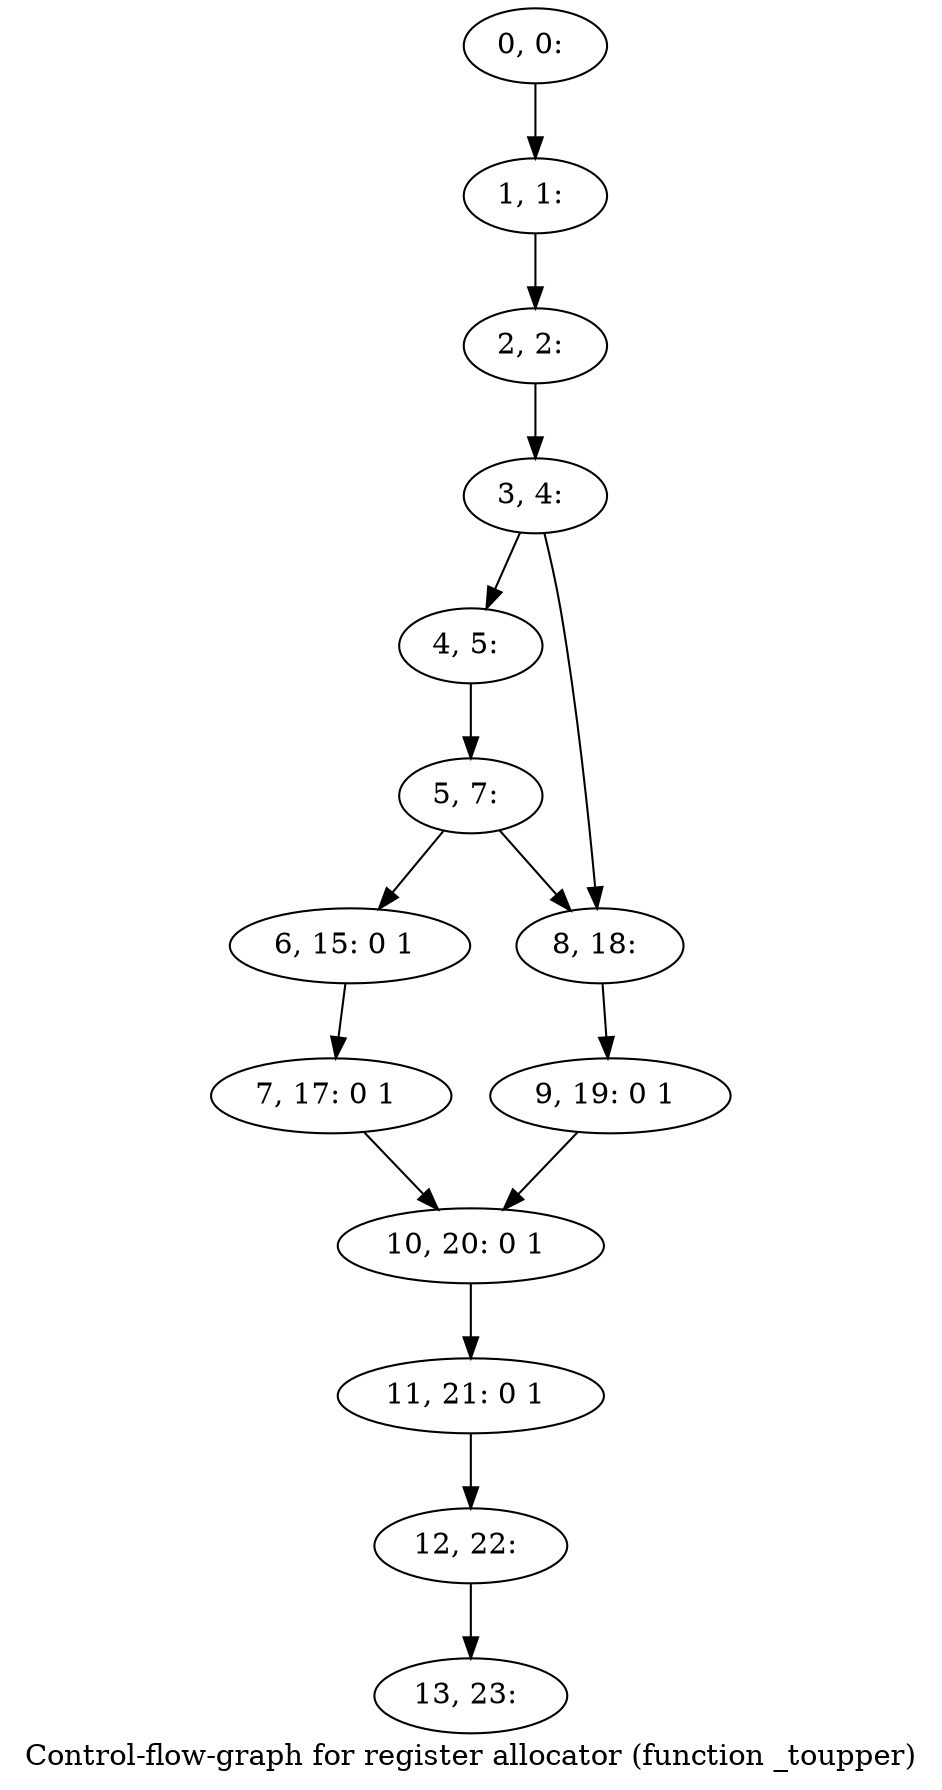 digraph G {
graph [label="Control-flow-graph for register allocator (function _toupper)"]
0[label="0, 0: "];
1[label="1, 1: "];
2[label="2, 2: "];
3[label="3, 4: "];
4[label="4, 5: "];
5[label="5, 7: "];
6[label="6, 15: 0 1 "];
7[label="7, 17: 0 1 "];
8[label="8, 18: "];
9[label="9, 19: 0 1 "];
10[label="10, 20: 0 1 "];
11[label="11, 21: 0 1 "];
12[label="12, 22: "];
13[label="13, 23: "];
0->1 ;
1->2 ;
2->3 ;
3->4 ;
3->8 ;
4->5 ;
5->6 ;
5->8 ;
6->7 ;
7->10 ;
8->9 ;
9->10 ;
10->11 ;
11->12 ;
12->13 ;
}
